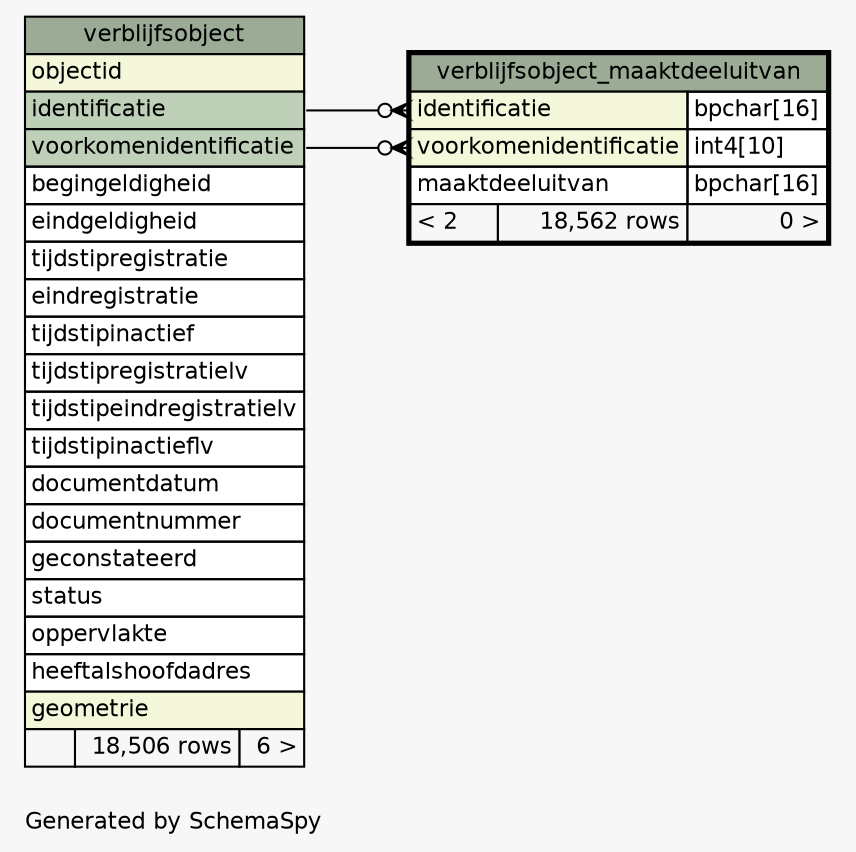 // dot 2.43.0 on Linux 5.19.0-46-generic
// SchemaSpy rev Unknown
digraph "oneDegreeRelationshipsDiagram" {
  graph [
    rankdir="RL"
    bgcolor="#f7f7f7"
    label="\nGenerated by SchemaSpy"
    labeljust="l"
    nodesep="0.18"
    ranksep="0.46"
    fontname="Helvetica"
    fontsize="11"
  ];
  node [
    fontname="Helvetica"
    fontsize="11"
    shape="plaintext"
  ];
  edge [
    arrowsize="0.8"
  ];
  "verblijfsobject_maaktdeeluitvan":"identificatie":w -> "verblijfsobject":"identificatie":e [arrowhead=none dir=back arrowtail=crowodot];
  "verblijfsobject_maaktdeeluitvan":"voorkomenidentificatie":w -> "verblijfsobject":"voorkomenidentificatie":e [arrowhead=none dir=back arrowtail=crowodot];
  "verblijfsobject" [
    label=<
    <TABLE BORDER="0" CELLBORDER="1" CELLSPACING="0" BGCOLOR="#ffffff">
      <TR><TD COLSPAN="3" BGCOLOR="#9bab96" ALIGN="CENTER">verblijfsobject</TD></TR>
      <TR><TD PORT="objectid" COLSPAN="3" BGCOLOR="#f4f7da" ALIGN="LEFT">objectid</TD></TR>
      <TR><TD PORT="identificatie" COLSPAN="3" BGCOLOR="#bed1b8" ALIGN="LEFT">identificatie</TD></TR>
      <TR><TD PORT="voorkomenidentificatie" COLSPAN="3" BGCOLOR="#bed1b8" ALIGN="LEFT">voorkomenidentificatie</TD></TR>
      <TR><TD PORT="begingeldigheid" COLSPAN="3" ALIGN="LEFT">begingeldigheid</TD></TR>
      <TR><TD PORT="eindgeldigheid" COLSPAN="3" ALIGN="LEFT">eindgeldigheid</TD></TR>
      <TR><TD PORT="tijdstipregistratie" COLSPAN="3" ALIGN="LEFT">tijdstipregistratie</TD></TR>
      <TR><TD PORT="eindregistratie" COLSPAN="3" ALIGN="LEFT">eindregistratie</TD></TR>
      <TR><TD PORT="tijdstipinactief" COLSPAN="3" ALIGN="LEFT">tijdstipinactief</TD></TR>
      <TR><TD PORT="tijdstipregistratielv" COLSPAN="3" ALIGN="LEFT">tijdstipregistratielv</TD></TR>
      <TR><TD PORT="tijdstipeindregistratielv" COLSPAN="3" ALIGN="LEFT">tijdstipeindregistratielv</TD></TR>
      <TR><TD PORT="tijdstipinactieflv" COLSPAN="3" ALIGN="LEFT">tijdstipinactieflv</TD></TR>
      <TR><TD PORT="documentdatum" COLSPAN="3" ALIGN="LEFT">documentdatum</TD></TR>
      <TR><TD PORT="documentnummer" COLSPAN="3" ALIGN="LEFT">documentnummer</TD></TR>
      <TR><TD PORT="geconstateerd" COLSPAN="3" ALIGN="LEFT">geconstateerd</TD></TR>
      <TR><TD PORT="status" COLSPAN="3" ALIGN="LEFT">status</TD></TR>
      <TR><TD PORT="oppervlakte" COLSPAN="3" ALIGN="LEFT">oppervlakte</TD></TR>
      <TR><TD PORT="heeftalshoofdadres" COLSPAN="3" ALIGN="LEFT">heeftalshoofdadres</TD></TR>
      <TR><TD PORT="geometrie" COLSPAN="3" BGCOLOR="#f4f7da" ALIGN="LEFT">geometrie</TD></TR>
      <TR><TD ALIGN="LEFT" BGCOLOR="#f7f7f7">  </TD><TD ALIGN="RIGHT" BGCOLOR="#f7f7f7">18,506 rows</TD><TD ALIGN="RIGHT" BGCOLOR="#f7f7f7">6 &gt;</TD></TR>
    </TABLE>>
    URL="verblijfsobject.html"
    tooltip="verblijfsobject"
  ];
  "verblijfsobject_maaktdeeluitvan" [
    label=<
    <TABLE BORDER="2" CELLBORDER="1" CELLSPACING="0" BGCOLOR="#ffffff">
      <TR><TD COLSPAN="3" BGCOLOR="#9bab96" ALIGN="CENTER">verblijfsobject_maaktdeeluitvan</TD></TR>
      <TR><TD PORT="identificatie" COLSPAN="2" BGCOLOR="#f4f7da" ALIGN="LEFT">identificatie</TD><TD PORT="identificatie.type" ALIGN="LEFT">bpchar[16]</TD></TR>
      <TR><TD PORT="voorkomenidentificatie" COLSPAN="2" BGCOLOR="#f4f7da" ALIGN="LEFT">voorkomenidentificatie</TD><TD PORT="voorkomenidentificatie.type" ALIGN="LEFT">int4[10]</TD></TR>
      <TR><TD PORT="maaktdeeluitvan" COLSPAN="2" ALIGN="LEFT">maaktdeeluitvan</TD><TD PORT="maaktdeeluitvan.type" ALIGN="LEFT">bpchar[16]</TD></TR>
      <TR><TD ALIGN="LEFT" BGCOLOR="#f7f7f7">&lt; 2</TD><TD ALIGN="RIGHT" BGCOLOR="#f7f7f7">18,562 rows</TD><TD ALIGN="RIGHT" BGCOLOR="#f7f7f7">0 &gt;</TD></TR>
    </TABLE>>
    URL="verblijfsobject_maaktdeeluitvan.html"
    tooltip="verblijfsobject_maaktdeeluitvan"
  ];
}
